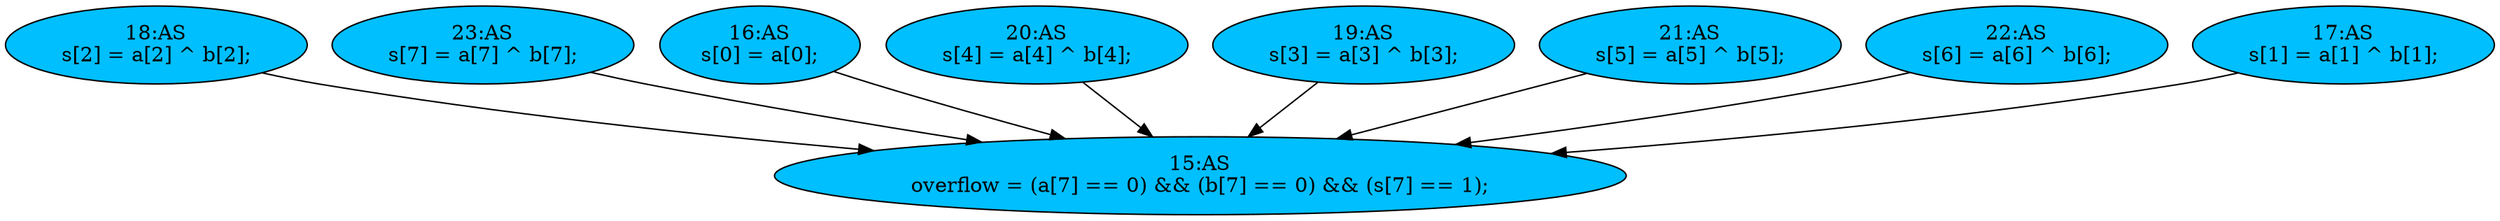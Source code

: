 strict digraph "compose( ,  )" {
	node [label="\N"];
	"18:AS"	[ast="<pyverilog.vparser.ast.Assign object at 0x7f59d5b1ee10>",
		def_var="['s']",
		fillcolor=deepskyblue,
		label="18:AS
s[2] = a[2] ^ b[2];",
		statements="[]",
		style=filled,
		typ=Assign,
		use_var="['a', 'b']"];
	"15:AS"	[ast="<pyverilog.vparser.ast.Assign object at 0x7f59d57a3510>",
		def_var="['overflow']",
		fillcolor=deepskyblue,
		label="15:AS
overflow = (a[7] == 0) && (b[7] == 0) && (s[7] == 1);",
		statements="[]",
		style=filled,
		typ=Assign,
		use_var="['a', 'b', 's']"];
	"18:AS" -> "15:AS";
	"23:AS"	[ast="<pyverilog.vparser.ast.Assign object at 0x7f59d5658cd0>",
		def_var="['s']",
		fillcolor=deepskyblue,
		label="23:AS
s[7] = a[7] ^ b[7];",
		statements="[]",
		style=filled,
		typ=Assign,
		use_var="['a', 'b']"];
	"23:AS" -> "15:AS";
	"16:AS"	[ast="<pyverilog.vparser.ast.Assign object at 0x7f59d57b13d0>",
		def_var="['s']",
		fillcolor=deepskyblue,
		label="16:AS
s[0] = a[0];",
		statements="[]",
		style=filled,
		typ=Assign,
		use_var="['a']"];
	"16:AS" -> "15:AS";
	"20:AS"	[ast="<pyverilog.vparser.ast.Assign object at 0x7f59d5658b50>",
		def_var="['s']",
		fillcolor=deepskyblue,
		label="20:AS
s[4] = a[4] ^ b[4];",
		statements="[]",
		style=filled,
		typ=Assign,
		use_var="['a', 'b']"];
	"20:AS" -> "15:AS";
	"19:AS"	[ast="<pyverilog.vparser.ast.Assign object at 0x7f59d57c6590>",
		def_var="['s']",
		fillcolor=deepskyblue,
		label="19:AS
s[3] = a[3] ^ b[3];",
		statements="[]",
		style=filled,
		typ=Assign,
		use_var="['a', 'b']"];
	"19:AS" -> "15:AS";
	"21:AS"	[ast="<pyverilog.vparser.ast.Assign object at 0x7f59d5658610>",
		def_var="['s']",
		fillcolor=deepskyblue,
		label="21:AS
s[5] = a[5] ^ b[5];",
		statements="[]",
		style=filled,
		typ=Assign,
		use_var="['a', 'b']"];
	"21:AS" -> "15:AS";
	"22:AS"	[ast="<pyverilog.vparser.ast.Assign object at 0x7f59d5658e90>",
		def_var="['s']",
		fillcolor=deepskyblue,
		label="22:AS
s[6] = a[6] ^ b[6];",
		statements="[]",
		style=filled,
		typ=Assign,
		use_var="['a', 'b']"];
	"22:AS" -> "15:AS";
	"17:AS"	[ast="<pyverilog.vparser.ast.Assign object at 0x7f59d57a6990>",
		def_var="['s']",
		fillcolor=deepskyblue,
		label="17:AS
s[1] = a[1] ^ b[1];",
		statements="[]",
		style=filled,
		typ=Assign,
		use_var="['a', 'b']"];
	"17:AS" -> "15:AS";
}
